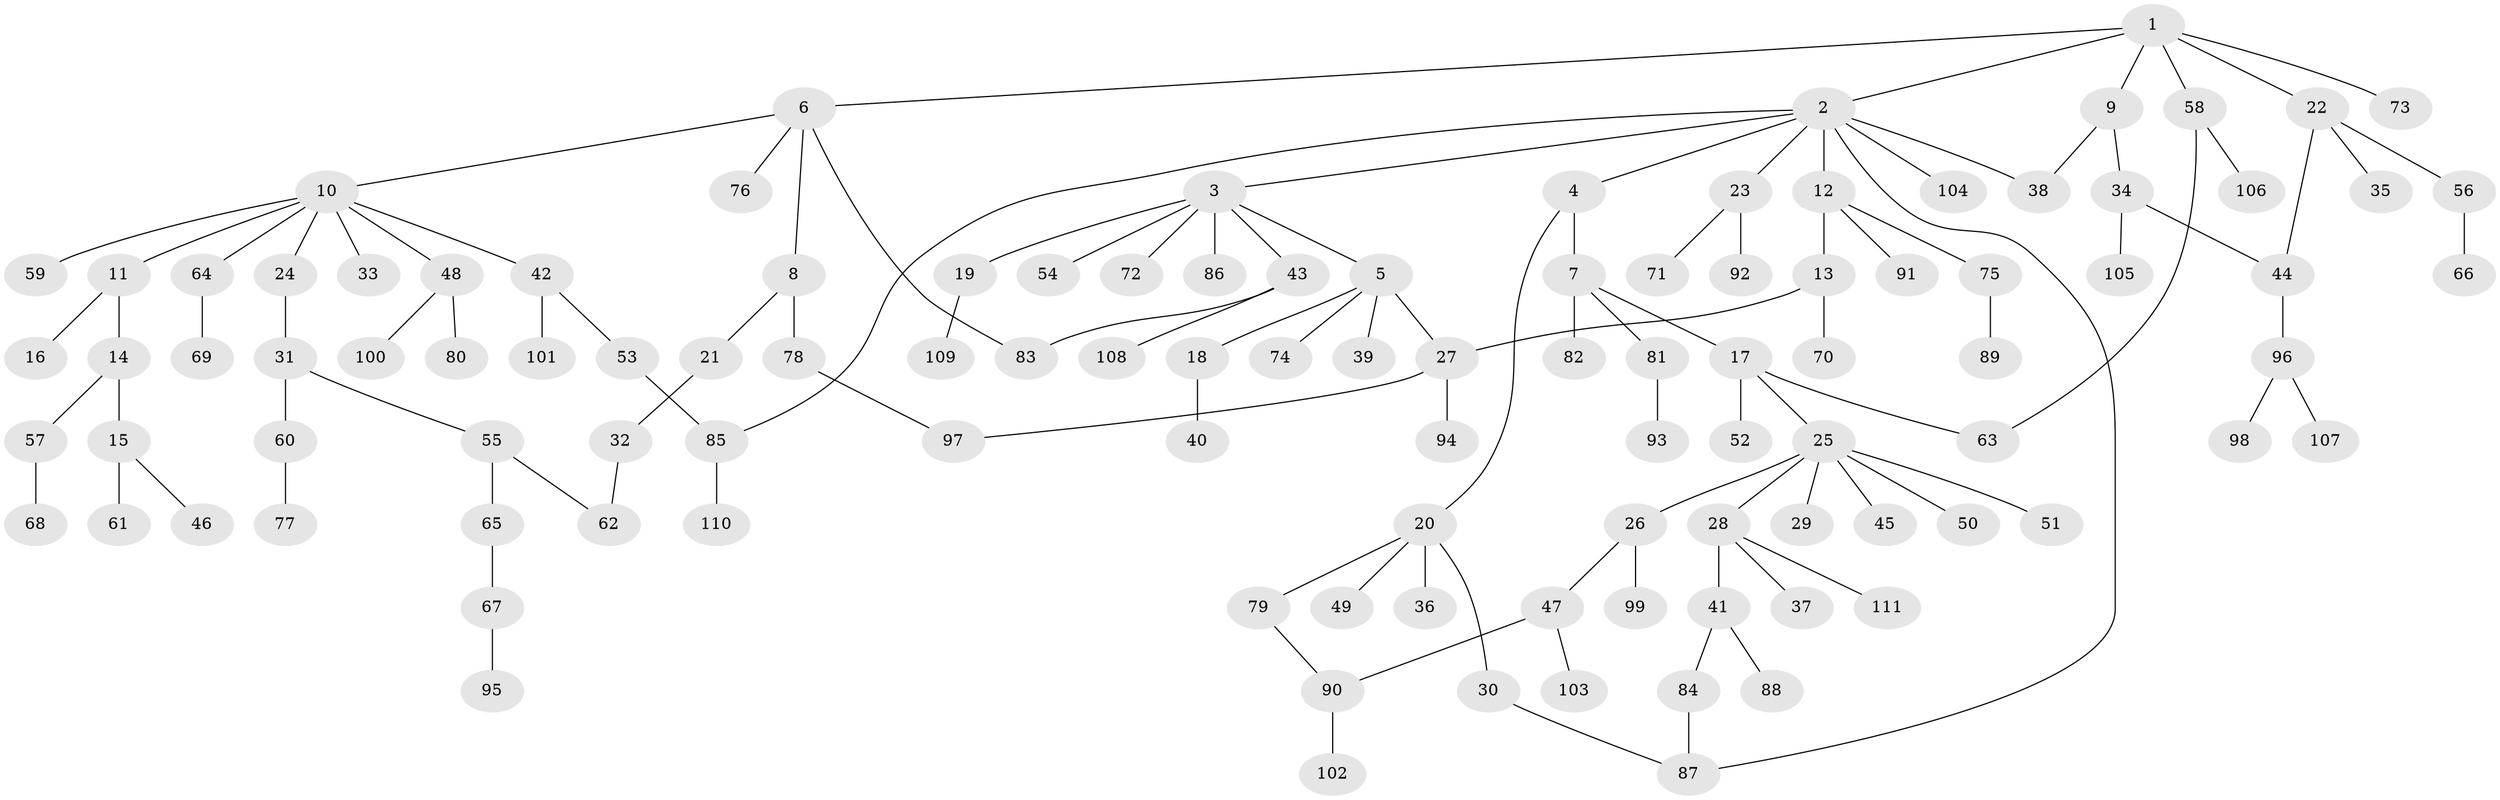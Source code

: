 // Generated by graph-tools (version 1.1) at 2025/34/03/09/25 02:34:09]
// undirected, 111 vertices, 121 edges
graph export_dot {
graph [start="1"]
  node [color=gray90,style=filled];
  1;
  2;
  3;
  4;
  5;
  6;
  7;
  8;
  9;
  10;
  11;
  12;
  13;
  14;
  15;
  16;
  17;
  18;
  19;
  20;
  21;
  22;
  23;
  24;
  25;
  26;
  27;
  28;
  29;
  30;
  31;
  32;
  33;
  34;
  35;
  36;
  37;
  38;
  39;
  40;
  41;
  42;
  43;
  44;
  45;
  46;
  47;
  48;
  49;
  50;
  51;
  52;
  53;
  54;
  55;
  56;
  57;
  58;
  59;
  60;
  61;
  62;
  63;
  64;
  65;
  66;
  67;
  68;
  69;
  70;
  71;
  72;
  73;
  74;
  75;
  76;
  77;
  78;
  79;
  80;
  81;
  82;
  83;
  84;
  85;
  86;
  87;
  88;
  89;
  90;
  91;
  92;
  93;
  94;
  95;
  96;
  97;
  98;
  99;
  100;
  101;
  102;
  103;
  104;
  105;
  106;
  107;
  108;
  109;
  110;
  111;
  1 -- 2;
  1 -- 6;
  1 -- 9;
  1 -- 22;
  1 -- 58;
  1 -- 73;
  2 -- 3;
  2 -- 4;
  2 -- 12;
  2 -- 23;
  2 -- 85;
  2 -- 104;
  2 -- 38;
  2 -- 87;
  3 -- 5;
  3 -- 19;
  3 -- 43;
  3 -- 54;
  3 -- 72;
  3 -- 86;
  4 -- 7;
  4 -- 20;
  5 -- 18;
  5 -- 27;
  5 -- 39;
  5 -- 74;
  6 -- 8;
  6 -- 10;
  6 -- 76;
  6 -- 83;
  7 -- 17;
  7 -- 81;
  7 -- 82;
  8 -- 21;
  8 -- 78;
  9 -- 34;
  9 -- 38;
  10 -- 11;
  10 -- 24;
  10 -- 33;
  10 -- 42;
  10 -- 48;
  10 -- 59;
  10 -- 64;
  11 -- 14;
  11 -- 16;
  12 -- 13;
  12 -- 75;
  12 -- 91;
  13 -- 70;
  13 -- 27;
  14 -- 15;
  14 -- 57;
  15 -- 46;
  15 -- 61;
  17 -- 25;
  17 -- 52;
  17 -- 63;
  18 -- 40;
  19 -- 109;
  20 -- 30;
  20 -- 36;
  20 -- 49;
  20 -- 79;
  21 -- 32;
  22 -- 35;
  22 -- 44;
  22 -- 56;
  23 -- 71;
  23 -- 92;
  24 -- 31;
  25 -- 26;
  25 -- 28;
  25 -- 29;
  25 -- 45;
  25 -- 50;
  25 -- 51;
  26 -- 47;
  26 -- 99;
  27 -- 94;
  27 -- 97;
  28 -- 37;
  28 -- 41;
  28 -- 111;
  30 -- 87;
  31 -- 55;
  31 -- 60;
  32 -- 62;
  34 -- 105;
  34 -- 44;
  41 -- 84;
  41 -- 88;
  42 -- 53;
  42 -- 101;
  43 -- 83;
  43 -- 108;
  44 -- 96;
  47 -- 103;
  47 -- 90;
  48 -- 80;
  48 -- 100;
  53 -- 85;
  55 -- 65;
  55 -- 62;
  56 -- 66;
  57 -- 68;
  58 -- 106;
  58 -- 63;
  60 -- 77;
  64 -- 69;
  65 -- 67;
  67 -- 95;
  75 -- 89;
  78 -- 97;
  79 -- 90;
  81 -- 93;
  84 -- 87;
  85 -- 110;
  90 -- 102;
  96 -- 98;
  96 -- 107;
}
